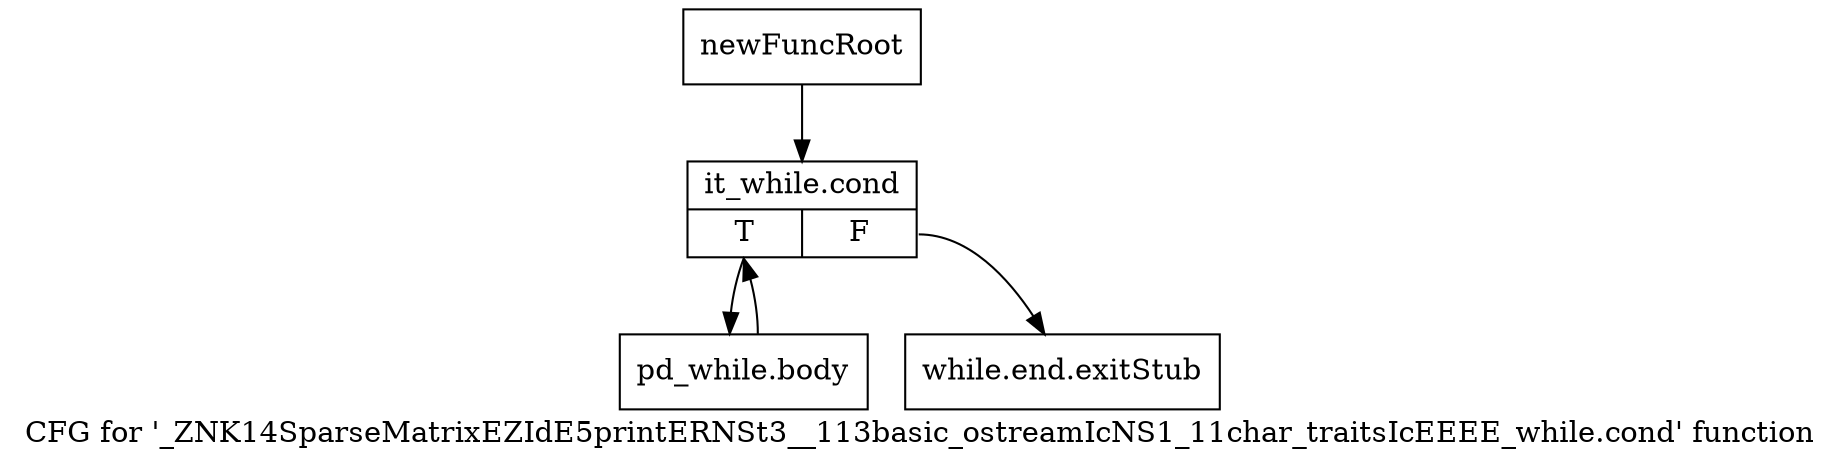 digraph "CFG for '_ZNK14SparseMatrixEZIdE5printERNSt3__113basic_ostreamIcNS1_11char_traitsIcEEEE_while.cond' function" {
	label="CFG for '_ZNK14SparseMatrixEZIdE5printERNSt3__113basic_ostreamIcNS1_11char_traitsIcEEEE_while.cond' function";

	Node0x96e9830 [shape=record,label="{newFuncRoot}"];
	Node0x96e9830 -> Node0x96e98d0;
	Node0x96e9880 [shape=record,label="{while.end.exitStub}"];
	Node0x96e98d0 [shape=record,label="{it_while.cond|{<s0>T|<s1>F}}"];
	Node0x96e98d0:s0 -> Node0x96e9920;
	Node0x96e98d0:s1 -> Node0x96e9880;
	Node0x96e9920 [shape=record,label="{pd_while.body}"];
	Node0x96e9920 -> Node0x96e98d0;
}
